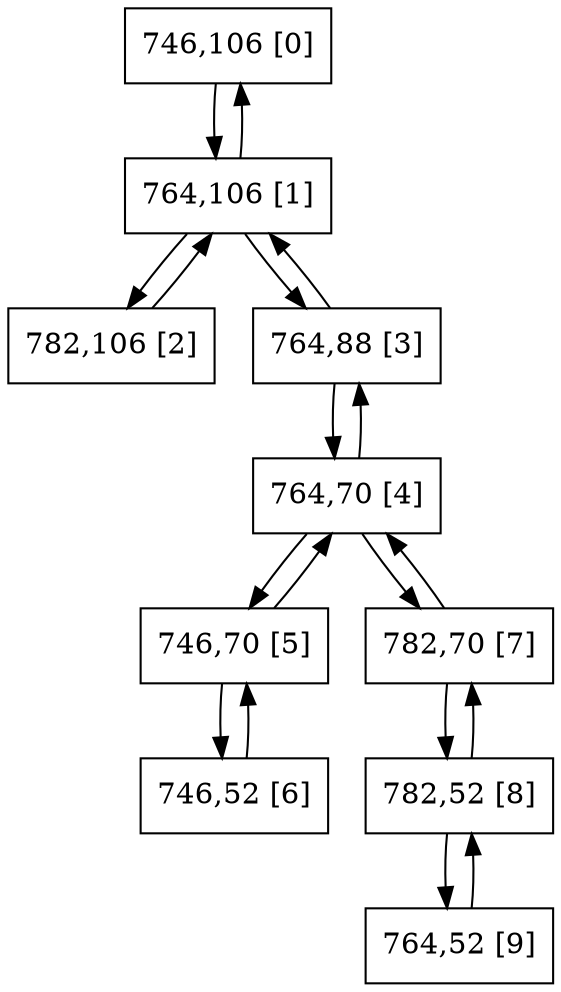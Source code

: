 digraph G {
graph [bgcolor=white size="20,20"]
node [shape=circle color=black]
0[shape = polygon, sides = 4, label="746,106 [0]", pos = "0,0!" ];
1[shape = polygon, sides = 4, label="764,106 [1]", pos = "2.25,0!" ];
2[shape = polygon, sides = 4, label="782,106 [2]", pos = "4.5,0!" ];
3[shape = polygon, sides = 4, label="764,88 [3]", pos = "2.25,2.25!" ];
4[shape = polygon, sides = 4, label="764,70 [4]", pos = "2.25,4.5!" ];
5[shape = polygon, sides = 4, label="746,70 [5]", pos = "0,4.5!" ];
6[shape = polygon, sides = 4, label="746,52 [6]", pos = "0,6.75!" ];
7[shape = polygon, sides = 4, label="782,70 [7]", pos = "4.5,4.5!" ];
8[shape = polygon, sides = 4, label="782,52 [8]", pos = "4.5,6.75!" ];
9[shape = polygon, sides = 4, label="764,52 [9]", pos = "2.25,6.75!" ];
0->1 ;
1->0 ;
1->2 ;
1->3 ;
2->1 ;
3->1 ;
3->4 ;
4->3 ;
4->5 ;
4->7 ;
5->4 ;
5->6 ;
6->5 ;
7->4 ;
7->8 ;
8->7 ;
8->9 ;
9->8 ;
}
